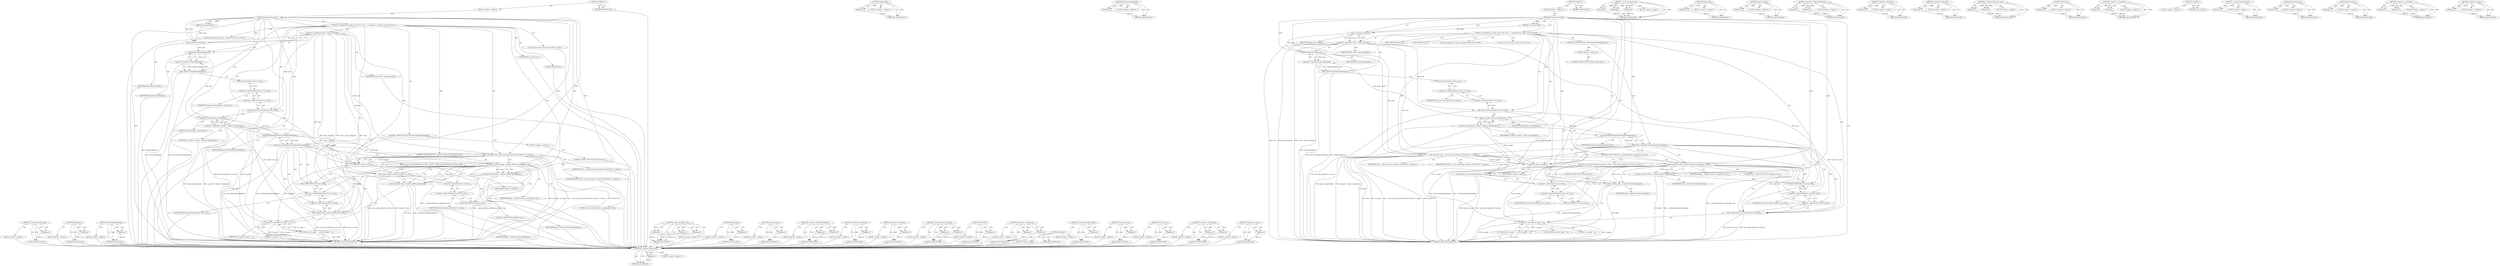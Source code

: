 digraph "&lt;operator&gt;.minus" {
vulnerable_153 [label=<(METHOD,__munlock_isolated_page)>];
vulnerable_154 [label=<(PARAM,p1)>];
vulnerable_155 [label=<(BLOCK,&lt;empty&gt;,&lt;empty&gt;)>];
vulnerable_156 [label=<(METHOD_RETURN,ANY)>];
vulnerable_109 [label=<(METHOD,PageLocked)>];
vulnerable_110 [label=<(PARAM,p1)>];
vulnerable_111 [label=<(BLOCK,&lt;empty&gt;,&lt;empty&gt;)>];
vulnerable_112 [label=<(METHOD_RETURN,ANY)>];
vulnerable_130 [label=<(METHOD,TestClearPageMlocked)>];
vulnerable_131 [label=<(PARAM,p1)>];
vulnerable_132 [label=<(BLOCK,&lt;empty&gt;,&lt;empty&gt;)>];
vulnerable_133 [label=<(METHOD_RETURN,ANY)>];
vulnerable_6 [label=<(METHOD,&lt;global&gt;)<SUB>1</SUB>>];
vulnerable_7 [label=<(BLOCK,&lt;empty&gt;,&lt;empty&gt;)<SUB>1</SUB>>];
vulnerable_8 [label=<(METHOD,munlock_vma_page)<SUB>1</SUB>>];
vulnerable_9 [label=<(PARAM,struct page *page)<SUB>1</SUB>>];
vulnerable_10 [label=<(BLOCK,{
 	unsigned int nr_pages;
 	struct zone *zone ...,{
 	unsigned int nr_pages;
 	struct zone *zone ...)<SUB>2</SUB>>];
vulnerable_11 [label="<(LOCAL,unsigned int nr_pages: unsigned int)<SUB>3</SUB>>"];
vulnerable_12 [label="<(LOCAL,struct zone* zone: zone*)<SUB>4</SUB>>"];
vulnerable_13 [label=<(&lt;operator&gt;.assignment,*zone = page_zone(page))<SUB>4</SUB>>];
vulnerable_14 [label=<(IDENTIFIER,zone,*zone = page_zone(page))<SUB>4</SUB>>];
vulnerable_15 [label=<(page_zone,page_zone(page))<SUB>4</SUB>>];
vulnerable_16 [label=<(IDENTIFIER,page,page_zone(page))<SUB>4</SUB>>];
vulnerable_17 [label=<(BUG_ON,BUG_ON(!PageLocked(page)))<SUB>6</SUB>>];
vulnerable_18 [label=<(&lt;operator&gt;.logicalNot,!PageLocked(page))<SUB>6</SUB>>];
vulnerable_19 [label=<(PageLocked,PageLocked(page))<SUB>6</SUB>>];
vulnerable_20 [label=<(IDENTIFIER,page,PageLocked(page))<SUB>6</SUB>>];
vulnerable_21 [label=<(spin_lock_irq,spin_lock_irq(&amp;zone-&gt;lru_lock))<SUB>13</SUB>>];
vulnerable_22 [label=<(&lt;operator&gt;.addressOf,&amp;zone-&gt;lru_lock)<SUB>13</SUB>>];
vulnerable_23 [label=<(&lt;operator&gt;.indirectFieldAccess,zone-&gt;lru_lock)<SUB>13</SUB>>];
vulnerable_24 [label=<(IDENTIFIER,zone,spin_lock_irq(&amp;zone-&gt;lru_lock))<SUB>13</SUB>>];
vulnerable_25 [label=<(FIELD_IDENTIFIER,lru_lock,lru_lock)<SUB>13</SUB>>];
vulnerable_26 [label=<(&lt;operator&gt;.assignment,nr_pages = hpage_nr_pages(page))<SUB>15</SUB>>];
vulnerable_27 [label=<(IDENTIFIER,nr_pages,nr_pages = hpage_nr_pages(page))<SUB>15</SUB>>];
vulnerable_28 [label=<(hpage_nr_pages,hpage_nr_pages(page))<SUB>15</SUB>>];
vulnerable_29 [label=<(IDENTIFIER,page,hpage_nr_pages(page))<SUB>15</SUB>>];
vulnerable_30 [label=<(CONTROL_STRUCTURE,IF,if (!TestClearPageMlocked(page)))<SUB>16</SUB>>];
vulnerable_31 [label=<(&lt;operator&gt;.logicalNot,!TestClearPageMlocked(page))<SUB>16</SUB>>];
vulnerable_32 [label=<(TestClearPageMlocked,TestClearPageMlocked(page))<SUB>16</SUB>>];
vulnerable_33 [label=<(IDENTIFIER,page,TestClearPageMlocked(page))<SUB>16</SUB>>];
vulnerable_34 [label=<(BLOCK,&lt;empty&gt;,&lt;empty&gt;)<SUB>17</SUB>>];
vulnerable_35 [label=<(CONTROL_STRUCTURE,GOTO,goto unlock_out;)<SUB>17</SUB>>];
vulnerable_36 [label=<(__mod_zone_page_state,__mod_zone_page_state(zone, NR_MLOCK, -nr_pages))<SUB>19</SUB>>];
vulnerable_37 [label=<(IDENTIFIER,zone,__mod_zone_page_state(zone, NR_MLOCK, -nr_pages))<SUB>19</SUB>>];
vulnerable_38 [label=<(IDENTIFIER,NR_MLOCK,__mod_zone_page_state(zone, NR_MLOCK, -nr_pages))<SUB>19</SUB>>];
vulnerable_39 [label=<(&lt;operator&gt;.minus,-nr_pages)<SUB>19</SUB>>];
vulnerable_40 [label=<(IDENTIFIER,nr_pages,-nr_pages)<SUB>19</SUB>>];
vulnerable_41 [label=<(CONTROL_STRUCTURE,IF,if (__munlock_isolate_lru_page(page, true)))<SUB>21</SUB>>];
vulnerable_42 [label=<(__munlock_isolate_lru_page,__munlock_isolate_lru_page(page, true))<SUB>21</SUB>>];
vulnerable_43 [label=<(IDENTIFIER,page,__munlock_isolate_lru_page(page, true))<SUB>21</SUB>>];
vulnerable_44 [label=<(LITERAL,true,__munlock_isolate_lru_page(page, true))<SUB>21</SUB>>];
vulnerable_45 [label=<(BLOCK,{
		spin_unlock_irq(&amp;zone-&gt;lru_lock);
		__munlo...,{
		spin_unlock_irq(&amp;zone-&gt;lru_lock);
		__munlo...)<SUB>21</SUB>>];
vulnerable_46 [label=<(spin_unlock_irq,spin_unlock_irq(&amp;zone-&gt;lru_lock))<SUB>22</SUB>>];
vulnerable_47 [label=<(&lt;operator&gt;.addressOf,&amp;zone-&gt;lru_lock)<SUB>22</SUB>>];
vulnerable_48 [label=<(&lt;operator&gt;.indirectFieldAccess,zone-&gt;lru_lock)<SUB>22</SUB>>];
vulnerable_49 [label=<(IDENTIFIER,zone,spin_unlock_irq(&amp;zone-&gt;lru_lock))<SUB>22</SUB>>];
vulnerable_50 [label=<(FIELD_IDENTIFIER,lru_lock,lru_lock)<SUB>22</SUB>>];
vulnerable_51 [label=<(__munlock_isolated_page,__munlock_isolated_page(page))<SUB>23</SUB>>];
vulnerable_52 [label=<(IDENTIFIER,page,__munlock_isolated_page(page))<SUB>23</SUB>>];
vulnerable_53 [label=<(CONTROL_STRUCTURE,GOTO,goto out;)<SUB>24</SUB>>];
vulnerable_54 [label=<(__munlock_isolation_failed,__munlock_isolation_failed(page))<SUB>26</SUB>>];
vulnerable_55 [label=<(IDENTIFIER,page,__munlock_isolation_failed(page))<SUB>26</SUB>>];
vulnerable_56 [label=<(JUMP_TARGET,unlock_out)<SUB>28</SUB>>];
vulnerable_57 [label=<(spin_unlock_irq,spin_unlock_irq(&amp;zone-&gt;lru_lock))<SUB>29</SUB>>];
vulnerable_58 [label=<(&lt;operator&gt;.addressOf,&amp;zone-&gt;lru_lock)<SUB>29</SUB>>];
vulnerable_59 [label=<(&lt;operator&gt;.indirectFieldAccess,zone-&gt;lru_lock)<SUB>29</SUB>>];
vulnerable_60 [label=<(IDENTIFIER,zone,spin_unlock_irq(&amp;zone-&gt;lru_lock))<SUB>29</SUB>>];
vulnerable_61 [label=<(FIELD_IDENTIFIER,lru_lock,lru_lock)<SUB>29</SUB>>];
vulnerable_62 [label=<(JUMP_TARGET,out)<SUB>31</SUB>>];
vulnerable_63 [label=<(RETURN,return nr_pages - 1;,return nr_pages - 1;)<SUB>32</SUB>>];
vulnerable_64 [label=<(&lt;operator&gt;.subtraction,nr_pages - 1)<SUB>32</SUB>>];
vulnerable_65 [label=<(IDENTIFIER,nr_pages,nr_pages - 1)<SUB>32</SUB>>];
vulnerable_66 [label=<(LITERAL,1,nr_pages - 1)<SUB>32</SUB>>];
vulnerable_67 [label=<(METHOD_RETURN,unsigned int)<SUB>1</SUB>>];
vulnerable_69 [label=<(METHOD_RETURN,ANY)<SUB>1</SUB>>];
vulnerable_134 [label=<(METHOD,__mod_zone_page_state)>];
vulnerable_135 [label=<(PARAM,p1)>];
vulnerable_136 [label=<(PARAM,p2)>];
vulnerable_137 [label=<(PARAM,p3)>];
vulnerable_138 [label=<(BLOCK,&lt;empty&gt;,&lt;empty&gt;)>];
vulnerable_139 [label=<(METHOD_RETURN,ANY)>];
vulnerable_97 [label=<(METHOD,page_zone)>];
vulnerable_98 [label=<(PARAM,p1)>];
vulnerable_99 [label=<(BLOCK,&lt;empty&gt;,&lt;empty&gt;)>];
vulnerable_100 [label=<(METHOD_RETURN,ANY)>];
vulnerable_126 [label=<(METHOD,hpage_nr_pages)>];
vulnerable_127 [label=<(PARAM,p1)>];
vulnerable_128 [label=<(BLOCK,&lt;empty&gt;,&lt;empty&gt;)>];
vulnerable_129 [label=<(METHOD_RETURN,ANY)>];
vulnerable_121 [label=<(METHOD,&lt;operator&gt;.indirectFieldAccess)>];
vulnerable_122 [label=<(PARAM,p1)>];
vulnerable_123 [label=<(PARAM,p2)>];
vulnerable_124 [label=<(BLOCK,&lt;empty&gt;,&lt;empty&gt;)>];
vulnerable_125 [label=<(METHOD_RETURN,ANY)>];
vulnerable_117 [label=<(METHOD,&lt;operator&gt;.addressOf)>];
vulnerable_118 [label=<(PARAM,p1)>];
vulnerable_119 [label=<(BLOCK,&lt;empty&gt;,&lt;empty&gt;)>];
vulnerable_120 [label=<(METHOD_RETURN,ANY)>];
vulnerable_105 [label=<(METHOD,&lt;operator&gt;.logicalNot)>];
vulnerable_106 [label=<(PARAM,p1)>];
vulnerable_107 [label=<(BLOCK,&lt;empty&gt;,&lt;empty&gt;)>];
vulnerable_108 [label=<(METHOD_RETURN,ANY)>];
vulnerable_144 [label=<(METHOD,__munlock_isolate_lru_page)>];
vulnerable_145 [label=<(PARAM,p1)>];
vulnerable_146 [label=<(PARAM,p2)>];
vulnerable_147 [label=<(BLOCK,&lt;empty&gt;,&lt;empty&gt;)>];
vulnerable_148 [label=<(METHOD_RETURN,ANY)>];
vulnerable_101 [label=<(METHOD,BUG_ON)>];
vulnerable_102 [label=<(PARAM,p1)>];
vulnerable_103 [label=<(BLOCK,&lt;empty&gt;,&lt;empty&gt;)>];
vulnerable_104 [label=<(METHOD_RETURN,ANY)>];
vulnerable_92 [label=<(METHOD,&lt;operator&gt;.assignment)>];
vulnerable_93 [label=<(PARAM,p1)>];
vulnerable_94 [label=<(PARAM,p2)>];
vulnerable_95 [label=<(BLOCK,&lt;empty&gt;,&lt;empty&gt;)>];
vulnerable_96 [label=<(METHOD_RETURN,ANY)>];
vulnerable_86 [label=<(METHOD,&lt;global&gt;)<SUB>1</SUB>>];
vulnerable_87 [label=<(BLOCK,&lt;empty&gt;,&lt;empty&gt;)>];
vulnerable_88 [label=<(METHOD_RETURN,ANY)>];
vulnerable_157 [label=<(METHOD,__munlock_isolation_failed)>];
vulnerable_158 [label=<(PARAM,p1)>];
vulnerable_159 [label=<(BLOCK,&lt;empty&gt;,&lt;empty&gt;)>];
vulnerable_160 [label=<(METHOD_RETURN,ANY)>];
vulnerable_149 [label=<(METHOD,spin_unlock_irq)>];
vulnerable_150 [label=<(PARAM,p1)>];
vulnerable_151 [label=<(BLOCK,&lt;empty&gt;,&lt;empty&gt;)>];
vulnerable_152 [label=<(METHOD_RETURN,ANY)>];
vulnerable_113 [label=<(METHOD,spin_lock_irq)>];
vulnerable_114 [label=<(PARAM,p1)>];
vulnerable_115 [label=<(BLOCK,&lt;empty&gt;,&lt;empty&gt;)>];
vulnerable_116 [label=<(METHOD_RETURN,ANY)>];
vulnerable_161 [label=<(METHOD,&lt;operator&gt;.subtraction)>];
vulnerable_162 [label=<(PARAM,p1)>];
vulnerable_163 [label=<(PARAM,p2)>];
vulnerable_164 [label=<(BLOCK,&lt;empty&gt;,&lt;empty&gt;)>];
vulnerable_165 [label=<(METHOD_RETURN,ANY)>];
vulnerable_140 [label=<(METHOD,&lt;operator&gt;.minus)>];
vulnerable_141 [label=<(PARAM,p1)>];
vulnerable_142 [label=<(BLOCK,&lt;empty&gt;,&lt;empty&gt;)>];
vulnerable_143 [label=<(METHOD_RETURN,ANY)>];
fixed_153 [label=<(METHOD,__munlock_isolated_page)>];
fixed_154 [label=<(PARAM,p1)>];
fixed_155 [label=<(BLOCK,&lt;empty&gt;,&lt;empty&gt;)>];
fixed_156 [label=<(METHOD_RETURN,ANY)>];
fixed_109 [label=<(METHOD,PageLocked)>];
fixed_110 [label=<(PARAM,p1)>];
fixed_111 [label=<(BLOCK,&lt;empty&gt;,&lt;empty&gt;)>];
fixed_112 [label=<(METHOD_RETURN,ANY)>];
fixed_130 [label=<(METHOD,TestClearPageMlocked)>];
fixed_131 [label=<(PARAM,p1)>];
fixed_132 [label=<(BLOCK,&lt;empty&gt;,&lt;empty&gt;)>];
fixed_133 [label=<(METHOD_RETURN,ANY)>];
fixed_6 [label=<(METHOD,&lt;global&gt;)<SUB>1</SUB>>];
fixed_7 [label=<(BLOCK,&lt;empty&gt;,&lt;empty&gt;)<SUB>1</SUB>>];
fixed_8 [label=<(METHOD,munlock_vma_page)<SUB>1</SUB>>];
fixed_9 [label=<(PARAM,struct page *page)<SUB>1</SUB>>];
fixed_10 [label=<(BLOCK,{
 	unsigned int nr_pages;
 	struct zone *zone ...,{
 	unsigned int nr_pages;
 	struct zone *zone ...)<SUB>2</SUB>>];
fixed_11 [label="<(LOCAL,unsigned int nr_pages: unsigned int)<SUB>3</SUB>>"];
fixed_12 [label="<(LOCAL,struct zone* zone: zone*)<SUB>4</SUB>>"];
fixed_13 [label=<(&lt;operator&gt;.assignment,*zone = page_zone(page))<SUB>4</SUB>>];
fixed_14 [label=<(IDENTIFIER,zone,*zone = page_zone(page))<SUB>4</SUB>>];
fixed_15 [label=<(page_zone,page_zone(page))<SUB>4</SUB>>];
fixed_16 [label=<(IDENTIFIER,page,page_zone(page))<SUB>4</SUB>>];
fixed_17 [label=<(BUG_ON,BUG_ON(!PageLocked(page)))<SUB>7</SUB>>];
fixed_18 [label=<(&lt;operator&gt;.logicalNot,!PageLocked(page))<SUB>7</SUB>>];
fixed_19 [label=<(PageLocked,PageLocked(page))<SUB>7</SUB>>];
fixed_20 [label=<(IDENTIFIER,page,PageLocked(page))<SUB>7</SUB>>];
fixed_21 [label=<(spin_lock_irq,spin_lock_irq(&amp;zone-&gt;lru_lock))<SUB>14</SUB>>];
fixed_22 [label=<(&lt;operator&gt;.addressOf,&amp;zone-&gt;lru_lock)<SUB>14</SUB>>];
fixed_23 [label=<(&lt;operator&gt;.indirectFieldAccess,zone-&gt;lru_lock)<SUB>14</SUB>>];
fixed_24 [label=<(IDENTIFIER,zone,spin_lock_irq(&amp;zone-&gt;lru_lock))<SUB>14</SUB>>];
fixed_25 [label=<(FIELD_IDENTIFIER,lru_lock,lru_lock)<SUB>14</SUB>>];
fixed_26 [label=<(&lt;operator&gt;.assignment,nr_pages = hpage_nr_pages(page))<SUB>16</SUB>>];
fixed_27 [label=<(IDENTIFIER,nr_pages,nr_pages = hpage_nr_pages(page))<SUB>16</SUB>>];
fixed_28 [label=<(hpage_nr_pages,hpage_nr_pages(page))<SUB>16</SUB>>];
fixed_29 [label=<(IDENTIFIER,page,hpage_nr_pages(page))<SUB>16</SUB>>];
fixed_30 [label=<(CONTROL_STRUCTURE,IF,if (!TestClearPageMlocked(page)))<SUB>17</SUB>>];
fixed_31 [label=<(&lt;operator&gt;.logicalNot,!TestClearPageMlocked(page))<SUB>17</SUB>>];
fixed_32 [label=<(TestClearPageMlocked,TestClearPageMlocked(page))<SUB>17</SUB>>];
fixed_33 [label=<(IDENTIFIER,page,TestClearPageMlocked(page))<SUB>17</SUB>>];
fixed_34 [label=<(BLOCK,&lt;empty&gt;,&lt;empty&gt;)<SUB>18</SUB>>];
fixed_35 [label=<(CONTROL_STRUCTURE,GOTO,goto unlock_out;)<SUB>18</SUB>>];
fixed_36 [label=<(__mod_zone_page_state,__mod_zone_page_state(zone, NR_MLOCK, -nr_pages))<SUB>20</SUB>>];
fixed_37 [label=<(IDENTIFIER,zone,__mod_zone_page_state(zone, NR_MLOCK, -nr_pages))<SUB>20</SUB>>];
fixed_38 [label=<(IDENTIFIER,NR_MLOCK,__mod_zone_page_state(zone, NR_MLOCK, -nr_pages))<SUB>20</SUB>>];
fixed_39 [label=<(&lt;operator&gt;.minus,-nr_pages)<SUB>20</SUB>>];
fixed_40 [label=<(IDENTIFIER,nr_pages,-nr_pages)<SUB>20</SUB>>];
fixed_41 [label=<(CONTROL_STRUCTURE,IF,if (__munlock_isolate_lru_page(page, true)))<SUB>22</SUB>>];
fixed_42 [label=<(__munlock_isolate_lru_page,__munlock_isolate_lru_page(page, true))<SUB>22</SUB>>];
fixed_43 [label=<(IDENTIFIER,page,__munlock_isolate_lru_page(page, true))<SUB>22</SUB>>];
fixed_44 [label=<(LITERAL,true,__munlock_isolate_lru_page(page, true))<SUB>22</SUB>>];
fixed_45 [label=<(BLOCK,{
		spin_unlock_irq(&amp;zone-&gt;lru_lock);
		__munlo...,{
		spin_unlock_irq(&amp;zone-&gt;lru_lock);
		__munlo...)<SUB>22</SUB>>];
fixed_46 [label=<(spin_unlock_irq,spin_unlock_irq(&amp;zone-&gt;lru_lock))<SUB>23</SUB>>];
fixed_47 [label=<(&lt;operator&gt;.addressOf,&amp;zone-&gt;lru_lock)<SUB>23</SUB>>];
fixed_48 [label=<(&lt;operator&gt;.indirectFieldAccess,zone-&gt;lru_lock)<SUB>23</SUB>>];
fixed_49 [label=<(IDENTIFIER,zone,spin_unlock_irq(&amp;zone-&gt;lru_lock))<SUB>23</SUB>>];
fixed_50 [label=<(FIELD_IDENTIFIER,lru_lock,lru_lock)<SUB>23</SUB>>];
fixed_51 [label=<(__munlock_isolated_page,__munlock_isolated_page(page))<SUB>24</SUB>>];
fixed_52 [label=<(IDENTIFIER,page,__munlock_isolated_page(page))<SUB>24</SUB>>];
fixed_53 [label=<(CONTROL_STRUCTURE,GOTO,goto out;)<SUB>25</SUB>>];
fixed_54 [label=<(__munlock_isolation_failed,__munlock_isolation_failed(page))<SUB>27</SUB>>];
fixed_55 [label=<(IDENTIFIER,page,__munlock_isolation_failed(page))<SUB>27</SUB>>];
fixed_56 [label=<(JUMP_TARGET,unlock_out)<SUB>29</SUB>>];
fixed_57 [label=<(spin_unlock_irq,spin_unlock_irq(&amp;zone-&gt;lru_lock))<SUB>30</SUB>>];
fixed_58 [label=<(&lt;operator&gt;.addressOf,&amp;zone-&gt;lru_lock)<SUB>30</SUB>>];
fixed_59 [label=<(&lt;operator&gt;.indirectFieldAccess,zone-&gt;lru_lock)<SUB>30</SUB>>];
fixed_60 [label=<(IDENTIFIER,zone,spin_unlock_irq(&amp;zone-&gt;lru_lock))<SUB>30</SUB>>];
fixed_61 [label=<(FIELD_IDENTIFIER,lru_lock,lru_lock)<SUB>30</SUB>>];
fixed_62 [label=<(JUMP_TARGET,out)<SUB>32</SUB>>];
fixed_63 [label=<(RETURN,return nr_pages - 1;,return nr_pages - 1;)<SUB>33</SUB>>];
fixed_64 [label=<(&lt;operator&gt;.subtraction,nr_pages - 1)<SUB>33</SUB>>];
fixed_65 [label=<(IDENTIFIER,nr_pages,nr_pages - 1)<SUB>33</SUB>>];
fixed_66 [label=<(LITERAL,1,nr_pages - 1)<SUB>33</SUB>>];
fixed_67 [label=<(METHOD_RETURN,unsigned int)<SUB>1</SUB>>];
fixed_69 [label=<(METHOD_RETURN,ANY)<SUB>1</SUB>>];
fixed_134 [label=<(METHOD,__mod_zone_page_state)>];
fixed_135 [label=<(PARAM,p1)>];
fixed_136 [label=<(PARAM,p2)>];
fixed_137 [label=<(PARAM,p3)>];
fixed_138 [label=<(BLOCK,&lt;empty&gt;,&lt;empty&gt;)>];
fixed_139 [label=<(METHOD_RETURN,ANY)>];
fixed_97 [label=<(METHOD,page_zone)>];
fixed_98 [label=<(PARAM,p1)>];
fixed_99 [label=<(BLOCK,&lt;empty&gt;,&lt;empty&gt;)>];
fixed_100 [label=<(METHOD_RETURN,ANY)>];
fixed_126 [label=<(METHOD,hpage_nr_pages)>];
fixed_127 [label=<(PARAM,p1)>];
fixed_128 [label=<(BLOCK,&lt;empty&gt;,&lt;empty&gt;)>];
fixed_129 [label=<(METHOD_RETURN,ANY)>];
fixed_121 [label=<(METHOD,&lt;operator&gt;.indirectFieldAccess)>];
fixed_122 [label=<(PARAM,p1)>];
fixed_123 [label=<(PARAM,p2)>];
fixed_124 [label=<(BLOCK,&lt;empty&gt;,&lt;empty&gt;)>];
fixed_125 [label=<(METHOD_RETURN,ANY)>];
fixed_117 [label=<(METHOD,&lt;operator&gt;.addressOf)>];
fixed_118 [label=<(PARAM,p1)>];
fixed_119 [label=<(BLOCK,&lt;empty&gt;,&lt;empty&gt;)>];
fixed_120 [label=<(METHOD_RETURN,ANY)>];
fixed_105 [label=<(METHOD,&lt;operator&gt;.logicalNot)>];
fixed_106 [label=<(PARAM,p1)>];
fixed_107 [label=<(BLOCK,&lt;empty&gt;,&lt;empty&gt;)>];
fixed_108 [label=<(METHOD_RETURN,ANY)>];
fixed_144 [label=<(METHOD,__munlock_isolate_lru_page)>];
fixed_145 [label=<(PARAM,p1)>];
fixed_146 [label=<(PARAM,p2)>];
fixed_147 [label=<(BLOCK,&lt;empty&gt;,&lt;empty&gt;)>];
fixed_148 [label=<(METHOD_RETURN,ANY)>];
fixed_101 [label=<(METHOD,BUG_ON)>];
fixed_102 [label=<(PARAM,p1)>];
fixed_103 [label=<(BLOCK,&lt;empty&gt;,&lt;empty&gt;)>];
fixed_104 [label=<(METHOD_RETURN,ANY)>];
fixed_92 [label=<(METHOD,&lt;operator&gt;.assignment)>];
fixed_93 [label=<(PARAM,p1)>];
fixed_94 [label=<(PARAM,p2)>];
fixed_95 [label=<(BLOCK,&lt;empty&gt;,&lt;empty&gt;)>];
fixed_96 [label=<(METHOD_RETURN,ANY)>];
fixed_86 [label=<(METHOD,&lt;global&gt;)<SUB>1</SUB>>];
fixed_87 [label=<(BLOCK,&lt;empty&gt;,&lt;empty&gt;)>];
fixed_88 [label=<(METHOD_RETURN,ANY)>];
fixed_157 [label=<(METHOD,__munlock_isolation_failed)>];
fixed_158 [label=<(PARAM,p1)>];
fixed_159 [label=<(BLOCK,&lt;empty&gt;,&lt;empty&gt;)>];
fixed_160 [label=<(METHOD_RETURN,ANY)>];
fixed_149 [label=<(METHOD,spin_unlock_irq)>];
fixed_150 [label=<(PARAM,p1)>];
fixed_151 [label=<(BLOCK,&lt;empty&gt;,&lt;empty&gt;)>];
fixed_152 [label=<(METHOD_RETURN,ANY)>];
fixed_113 [label=<(METHOD,spin_lock_irq)>];
fixed_114 [label=<(PARAM,p1)>];
fixed_115 [label=<(BLOCK,&lt;empty&gt;,&lt;empty&gt;)>];
fixed_116 [label=<(METHOD_RETURN,ANY)>];
fixed_161 [label=<(METHOD,&lt;operator&gt;.subtraction)>];
fixed_162 [label=<(PARAM,p1)>];
fixed_163 [label=<(PARAM,p2)>];
fixed_164 [label=<(BLOCK,&lt;empty&gt;,&lt;empty&gt;)>];
fixed_165 [label=<(METHOD_RETURN,ANY)>];
fixed_140 [label=<(METHOD,&lt;operator&gt;.minus)>];
fixed_141 [label=<(PARAM,p1)>];
fixed_142 [label=<(BLOCK,&lt;empty&gt;,&lt;empty&gt;)>];
fixed_143 [label=<(METHOD_RETURN,ANY)>];
vulnerable_153 -> vulnerable_154  [key=0, label="AST: "];
vulnerable_153 -> vulnerable_154  [key=1, label="DDG: "];
vulnerable_153 -> vulnerable_155  [key=0, label="AST: "];
vulnerable_153 -> vulnerable_156  [key=0, label="AST: "];
vulnerable_153 -> vulnerable_156  [key=1, label="CFG: "];
vulnerable_154 -> vulnerable_156  [key=0, label="DDG: p1"];
vulnerable_155 -> fixed_153  [key=0];
vulnerable_156 -> fixed_153  [key=0];
vulnerable_109 -> vulnerable_110  [key=0, label="AST: "];
vulnerable_109 -> vulnerable_110  [key=1, label="DDG: "];
vulnerable_109 -> vulnerable_111  [key=0, label="AST: "];
vulnerable_109 -> vulnerable_112  [key=0, label="AST: "];
vulnerable_109 -> vulnerable_112  [key=1, label="CFG: "];
vulnerable_110 -> vulnerable_112  [key=0, label="DDG: p1"];
vulnerable_111 -> fixed_153  [key=0];
vulnerable_112 -> fixed_153  [key=0];
vulnerable_130 -> vulnerable_131  [key=0, label="AST: "];
vulnerable_130 -> vulnerable_131  [key=1, label="DDG: "];
vulnerable_130 -> vulnerable_132  [key=0, label="AST: "];
vulnerable_130 -> vulnerable_133  [key=0, label="AST: "];
vulnerable_130 -> vulnerable_133  [key=1, label="CFG: "];
vulnerable_131 -> vulnerable_133  [key=0, label="DDG: p1"];
vulnerable_132 -> fixed_153  [key=0];
vulnerable_133 -> fixed_153  [key=0];
vulnerable_6 -> vulnerable_7  [key=0, label="AST: "];
vulnerable_6 -> vulnerable_69  [key=0, label="AST: "];
vulnerable_6 -> vulnerable_69  [key=1, label="CFG: "];
vulnerable_7 -> vulnerable_8  [key=0, label="AST: "];
vulnerable_8 -> vulnerable_9  [key=0, label="AST: "];
vulnerable_8 -> vulnerable_9  [key=1, label="DDG: "];
vulnerable_8 -> vulnerable_10  [key=0, label="AST: "];
vulnerable_8 -> vulnerable_67  [key=0, label="AST: "];
vulnerable_8 -> vulnerable_15  [key=0, label="CFG: "];
vulnerable_8 -> vulnerable_15  [key=1, label="DDG: "];
vulnerable_8 -> vulnerable_36  [key=0, label="DDG: "];
vulnerable_8 -> vulnerable_54  [key=0, label="DDG: "];
vulnerable_8 -> vulnerable_28  [key=0, label="DDG: "];
vulnerable_8 -> vulnerable_39  [key=0, label="DDG: "];
vulnerable_8 -> vulnerable_42  [key=0, label="DDG: "];
vulnerable_8 -> vulnerable_64  [key=0, label="DDG: "];
vulnerable_8 -> vulnerable_19  [key=0, label="DDG: "];
vulnerable_8 -> vulnerable_32  [key=0, label="DDG: "];
vulnerable_8 -> vulnerable_51  [key=0, label="DDG: "];
vulnerable_9 -> vulnerable_15  [key=0, label="DDG: page"];
vulnerable_10 -> vulnerable_11  [key=0, label="AST: "];
vulnerable_10 -> vulnerable_12  [key=0, label="AST: "];
vulnerable_10 -> vulnerable_13  [key=0, label="AST: "];
vulnerable_10 -> vulnerable_17  [key=0, label="AST: "];
vulnerable_10 -> vulnerable_21  [key=0, label="AST: "];
vulnerable_10 -> vulnerable_26  [key=0, label="AST: "];
vulnerable_10 -> vulnerable_30  [key=0, label="AST: "];
vulnerable_10 -> vulnerable_36  [key=0, label="AST: "];
vulnerable_10 -> vulnerable_41  [key=0, label="AST: "];
vulnerable_10 -> vulnerable_54  [key=0, label="AST: "];
vulnerable_10 -> vulnerable_56  [key=0, label="AST: "];
vulnerable_10 -> vulnerable_57  [key=0, label="AST: "];
vulnerable_10 -> vulnerable_62  [key=0, label="AST: "];
vulnerable_10 -> vulnerable_63  [key=0, label="AST: "];
vulnerable_11 -> fixed_153  [key=0];
vulnerable_12 -> fixed_153  [key=0];
vulnerable_13 -> vulnerable_14  [key=0, label="AST: "];
vulnerable_13 -> vulnerable_15  [key=0, label="AST: "];
vulnerable_13 -> vulnerable_19  [key=0, label="CFG: "];
vulnerable_13 -> vulnerable_67  [key=0, label="DDG: zone"];
vulnerable_13 -> vulnerable_67  [key=1, label="DDG: page_zone(page)"];
vulnerable_13 -> vulnerable_67  [key=2, label="DDG: *zone = page_zone(page)"];
vulnerable_13 -> vulnerable_21  [key=0, label="DDG: zone"];
vulnerable_13 -> vulnerable_36  [key=0, label="DDG: zone"];
vulnerable_13 -> vulnerable_57  [key=0, label="DDG: zone"];
vulnerable_13 -> vulnerable_46  [key=0, label="DDG: zone"];
vulnerable_14 -> fixed_153  [key=0];
vulnerable_15 -> vulnerable_16  [key=0, label="AST: "];
vulnerable_15 -> vulnerable_13  [key=0, label="CFG: "];
vulnerable_15 -> vulnerable_13  [key=1, label="DDG: page"];
vulnerable_15 -> vulnerable_19  [key=0, label="DDG: page"];
vulnerable_16 -> fixed_153  [key=0];
vulnerable_17 -> vulnerable_18  [key=0, label="AST: "];
vulnerable_17 -> vulnerable_25  [key=0, label="CFG: "];
vulnerable_17 -> vulnerable_67  [key=0, label="DDG: !PageLocked(page)"];
vulnerable_17 -> vulnerable_67  [key=1, label="DDG: BUG_ON(!PageLocked(page))"];
vulnerable_18 -> vulnerable_19  [key=0, label="AST: "];
vulnerable_18 -> vulnerable_17  [key=0, label="CFG: "];
vulnerable_18 -> vulnerable_17  [key=1, label="DDG: PageLocked(page)"];
vulnerable_18 -> vulnerable_67  [key=0, label="DDG: PageLocked(page)"];
vulnerable_19 -> vulnerable_20  [key=0, label="AST: "];
vulnerable_19 -> vulnerable_18  [key=0, label="CFG: "];
vulnerable_19 -> vulnerable_18  [key=1, label="DDG: page"];
vulnerable_19 -> vulnerable_28  [key=0, label="DDG: page"];
vulnerable_20 -> fixed_153  [key=0];
vulnerable_21 -> vulnerable_22  [key=0, label="AST: "];
vulnerable_21 -> vulnerable_28  [key=0, label="CFG: "];
vulnerable_21 -> vulnerable_67  [key=0, label="DDG: spin_lock_irq(&amp;zone-&gt;lru_lock)"];
vulnerable_21 -> vulnerable_57  [key=0, label="DDG: &amp;zone-&gt;lru_lock"];
vulnerable_21 -> vulnerable_46  [key=0, label="DDG: &amp;zone-&gt;lru_lock"];
vulnerable_22 -> vulnerable_23  [key=0, label="AST: "];
vulnerable_22 -> vulnerable_21  [key=0, label="CFG: "];
vulnerable_23 -> vulnerable_24  [key=0, label="AST: "];
vulnerable_23 -> vulnerable_25  [key=0, label="AST: "];
vulnerable_23 -> vulnerable_22  [key=0, label="CFG: "];
vulnerable_24 -> fixed_153  [key=0];
vulnerable_25 -> vulnerable_23  [key=0, label="CFG: "];
vulnerable_26 -> vulnerable_27  [key=0, label="AST: "];
vulnerable_26 -> vulnerable_28  [key=0, label="AST: "];
vulnerable_26 -> vulnerable_32  [key=0, label="CFG: "];
vulnerable_26 -> vulnerable_67  [key=0, label="DDG: hpage_nr_pages(page)"];
vulnerable_26 -> vulnerable_67  [key=1, label="DDG: nr_pages = hpage_nr_pages(page)"];
vulnerable_26 -> vulnerable_39  [key=0, label="DDG: nr_pages"];
vulnerable_26 -> vulnerable_64  [key=0, label="DDG: nr_pages"];
vulnerable_27 -> fixed_153  [key=0];
vulnerable_28 -> vulnerable_29  [key=0, label="AST: "];
vulnerable_28 -> vulnerable_26  [key=0, label="CFG: "];
vulnerable_28 -> vulnerable_26  [key=1, label="DDG: page"];
vulnerable_28 -> vulnerable_32  [key=0, label="DDG: page"];
vulnerable_29 -> fixed_153  [key=0];
vulnerable_30 -> vulnerable_31  [key=0, label="AST: "];
vulnerable_30 -> vulnerable_34  [key=0, label="AST: "];
vulnerable_31 -> vulnerable_32  [key=0, label="AST: "];
vulnerable_31 -> vulnerable_61  [key=0, label="CFG: "];
vulnerable_31 -> vulnerable_61  [key=1, label="CDG: "];
vulnerable_31 -> vulnerable_39  [key=0, label="CFG: "];
vulnerable_31 -> vulnerable_39  [key=1, label="CDG: "];
vulnerable_31 -> vulnerable_67  [key=0, label="DDG: TestClearPageMlocked(page)"];
vulnerable_31 -> vulnerable_67  [key=1, label="DDG: !TestClearPageMlocked(page)"];
vulnerable_31 -> vulnerable_58  [key=0, label="CDG: "];
vulnerable_31 -> vulnerable_42  [key=0, label="CDG: "];
vulnerable_31 -> vulnerable_57  [key=0, label="CDG: "];
vulnerable_31 -> vulnerable_36  [key=0, label="CDG: "];
vulnerable_31 -> vulnerable_59  [key=0, label="CDG: "];
vulnerable_32 -> vulnerable_33  [key=0, label="AST: "];
vulnerable_32 -> vulnerable_31  [key=0, label="CFG: "];
vulnerable_32 -> vulnerable_31  [key=1, label="DDG: page"];
vulnerable_32 -> vulnerable_67  [key=0, label="DDG: page"];
vulnerable_32 -> vulnerable_42  [key=0, label="DDG: page"];
vulnerable_33 -> fixed_153  [key=0];
vulnerable_34 -> vulnerable_35  [key=0, label="AST: "];
vulnerable_35 -> fixed_153  [key=0];
vulnerable_36 -> vulnerable_37  [key=0, label="AST: "];
vulnerable_36 -> vulnerable_38  [key=0, label="AST: "];
vulnerable_36 -> vulnerable_39  [key=0, label="AST: "];
vulnerable_36 -> vulnerable_42  [key=0, label="CFG: "];
vulnerable_36 -> vulnerable_67  [key=0, label="DDG: zone"];
vulnerable_36 -> vulnerable_67  [key=1, label="DDG: -nr_pages"];
vulnerable_36 -> vulnerable_67  [key=2, label="DDG: __mod_zone_page_state(zone, NR_MLOCK, -nr_pages)"];
vulnerable_36 -> vulnerable_67  [key=3, label="DDG: NR_MLOCK"];
vulnerable_36 -> vulnerable_57  [key=0, label="DDG: zone"];
vulnerable_36 -> vulnerable_46  [key=0, label="DDG: zone"];
vulnerable_37 -> fixed_153  [key=0];
vulnerable_38 -> fixed_153  [key=0];
vulnerable_39 -> vulnerable_40  [key=0, label="AST: "];
vulnerable_39 -> vulnerable_36  [key=0, label="CFG: "];
vulnerable_39 -> vulnerable_36  [key=1, label="DDG: nr_pages"];
vulnerable_39 -> vulnerable_64  [key=0, label="DDG: nr_pages"];
vulnerable_40 -> fixed_153  [key=0];
vulnerable_41 -> vulnerable_42  [key=0, label="AST: "];
vulnerable_41 -> vulnerable_45  [key=0, label="AST: "];
vulnerable_42 -> vulnerable_43  [key=0, label="AST: "];
vulnerable_42 -> vulnerable_44  [key=0, label="AST: "];
vulnerable_42 -> vulnerable_50  [key=0, label="CFG: "];
vulnerable_42 -> vulnerable_50  [key=1, label="CDG: "];
vulnerable_42 -> vulnerable_54  [key=0, label="CFG: "];
vulnerable_42 -> vulnerable_54  [key=1, label="DDG: page"];
vulnerable_42 -> vulnerable_54  [key=2, label="CDG: "];
vulnerable_42 -> vulnerable_67  [key=0, label="DDG: __munlock_isolate_lru_page(page, true)"];
vulnerable_42 -> vulnerable_51  [key=0, label="DDG: page"];
vulnerable_42 -> vulnerable_51  [key=1, label="CDG: "];
vulnerable_42 -> vulnerable_47  [key=0, label="CDG: "];
vulnerable_42 -> vulnerable_48  [key=0, label="CDG: "];
vulnerable_42 -> vulnerable_58  [key=0, label="CDG: "];
vulnerable_42 -> vulnerable_61  [key=0, label="CDG: "];
vulnerable_42 -> vulnerable_57  [key=0, label="CDG: "];
vulnerable_42 -> vulnerable_46  [key=0, label="CDG: "];
vulnerable_42 -> vulnerable_59  [key=0, label="CDG: "];
vulnerable_43 -> fixed_153  [key=0];
vulnerable_44 -> fixed_153  [key=0];
vulnerable_45 -> vulnerable_46  [key=0, label="AST: "];
vulnerable_45 -> vulnerable_51  [key=0, label="AST: "];
vulnerable_45 -> vulnerable_53  [key=0, label="AST: "];
vulnerable_46 -> vulnerable_47  [key=0, label="AST: "];
vulnerable_46 -> vulnerable_51  [key=0, label="CFG: "];
vulnerable_46 -> vulnerable_67  [key=0, label="DDG: &amp;zone-&gt;lru_lock"];
vulnerable_46 -> vulnerable_67  [key=1, label="DDG: spin_unlock_irq(&amp;zone-&gt;lru_lock)"];
vulnerable_47 -> vulnerable_48  [key=0, label="AST: "];
vulnerable_47 -> vulnerable_46  [key=0, label="CFG: "];
vulnerable_48 -> vulnerable_49  [key=0, label="AST: "];
vulnerable_48 -> vulnerable_50  [key=0, label="AST: "];
vulnerable_48 -> vulnerable_47  [key=0, label="CFG: "];
vulnerable_49 -> fixed_153  [key=0];
vulnerable_50 -> vulnerable_48  [key=0, label="CFG: "];
vulnerable_51 -> vulnerable_52  [key=0, label="AST: "];
vulnerable_51 -> vulnerable_64  [key=0, label="CFG: "];
vulnerable_51 -> vulnerable_67  [key=0, label="DDG: page"];
vulnerable_51 -> vulnerable_67  [key=1, label="DDG: __munlock_isolated_page(page)"];
vulnerable_52 -> fixed_153  [key=0];
vulnerable_53 -> fixed_153  [key=0];
vulnerable_54 -> vulnerable_55  [key=0, label="AST: "];
vulnerable_54 -> vulnerable_61  [key=0, label="CFG: "];
vulnerable_54 -> vulnerable_67  [key=0, label="DDG: page"];
vulnerable_54 -> vulnerable_67  [key=1, label="DDG: __munlock_isolation_failed(page)"];
vulnerable_55 -> fixed_153  [key=0];
vulnerable_56 -> fixed_153  [key=0];
vulnerable_57 -> vulnerable_58  [key=0, label="AST: "];
vulnerable_57 -> vulnerable_64  [key=0, label="CFG: "];
vulnerable_57 -> vulnerable_67  [key=0, label="DDG: &amp;zone-&gt;lru_lock"];
vulnerable_57 -> vulnerable_67  [key=1, label="DDG: spin_unlock_irq(&amp;zone-&gt;lru_lock)"];
vulnerable_58 -> vulnerable_59  [key=0, label="AST: "];
vulnerable_58 -> vulnerable_57  [key=0, label="CFG: "];
vulnerable_59 -> vulnerable_60  [key=0, label="AST: "];
vulnerable_59 -> vulnerable_61  [key=0, label="AST: "];
vulnerable_59 -> vulnerable_58  [key=0, label="CFG: "];
vulnerable_60 -> fixed_153  [key=0];
vulnerable_61 -> vulnerable_59  [key=0, label="CFG: "];
vulnerable_62 -> fixed_153  [key=0];
vulnerable_63 -> vulnerable_64  [key=0, label="AST: "];
vulnerable_63 -> vulnerable_67  [key=0, label="CFG: "];
vulnerable_63 -> vulnerable_67  [key=1, label="DDG: &lt;RET&gt;"];
vulnerable_64 -> vulnerable_65  [key=0, label="AST: "];
vulnerable_64 -> vulnerable_66  [key=0, label="AST: "];
vulnerable_64 -> vulnerable_63  [key=0, label="CFG: "];
vulnerable_64 -> vulnerable_63  [key=1, label="DDG: nr_pages - 1"];
vulnerable_64 -> vulnerable_67  [key=0, label="DDG: nr_pages"];
vulnerable_64 -> vulnerable_67  [key=1, label="DDG: nr_pages - 1"];
vulnerable_65 -> fixed_153  [key=0];
vulnerable_66 -> fixed_153  [key=0];
vulnerable_67 -> fixed_153  [key=0];
vulnerable_69 -> fixed_153  [key=0];
vulnerable_134 -> vulnerable_135  [key=0, label="AST: "];
vulnerable_134 -> vulnerable_135  [key=1, label="DDG: "];
vulnerable_134 -> vulnerable_138  [key=0, label="AST: "];
vulnerable_134 -> vulnerable_136  [key=0, label="AST: "];
vulnerable_134 -> vulnerable_136  [key=1, label="DDG: "];
vulnerable_134 -> vulnerable_139  [key=0, label="AST: "];
vulnerable_134 -> vulnerable_139  [key=1, label="CFG: "];
vulnerable_134 -> vulnerable_137  [key=0, label="AST: "];
vulnerable_134 -> vulnerable_137  [key=1, label="DDG: "];
vulnerable_135 -> vulnerable_139  [key=0, label="DDG: p1"];
vulnerable_136 -> vulnerable_139  [key=0, label="DDG: p2"];
vulnerable_137 -> vulnerable_139  [key=0, label="DDG: p3"];
vulnerable_138 -> fixed_153  [key=0];
vulnerable_139 -> fixed_153  [key=0];
vulnerable_97 -> vulnerable_98  [key=0, label="AST: "];
vulnerable_97 -> vulnerable_98  [key=1, label="DDG: "];
vulnerable_97 -> vulnerable_99  [key=0, label="AST: "];
vulnerable_97 -> vulnerable_100  [key=0, label="AST: "];
vulnerable_97 -> vulnerable_100  [key=1, label="CFG: "];
vulnerable_98 -> vulnerable_100  [key=0, label="DDG: p1"];
vulnerable_99 -> fixed_153  [key=0];
vulnerable_100 -> fixed_153  [key=0];
vulnerable_126 -> vulnerable_127  [key=0, label="AST: "];
vulnerable_126 -> vulnerable_127  [key=1, label="DDG: "];
vulnerable_126 -> vulnerable_128  [key=0, label="AST: "];
vulnerable_126 -> vulnerable_129  [key=0, label="AST: "];
vulnerable_126 -> vulnerable_129  [key=1, label="CFG: "];
vulnerable_127 -> vulnerable_129  [key=0, label="DDG: p1"];
vulnerable_128 -> fixed_153  [key=0];
vulnerable_129 -> fixed_153  [key=0];
vulnerable_121 -> vulnerable_122  [key=0, label="AST: "];
vulnerable_121 -> vulnerable_122  [key=1, label="DDG: "];
vulnerable_121 -> vulnerable_124  [key=0, label="AST: "];
vulnerable_121 -> vulnerable_123  [key=0, label="AST: "];
vulnerable_121 -> vulnerable_123  [key=1, label="DDG: "];
vulnerable_121 -> vulnerable_125  [key=0, label="AST: "];
vulnerable_121 -> vulnerable_125  [key=1, label="CFG: "];
vulnerable_122 -> vulnerable_125  [key=0, label="DDG: p1"];
vulnerable_123 -> vulnerable_125  [key=0, label="DDG: p2"];
vulnerable_124 -> fixed_153  [key=0];
vulnerable_125 -> fixed_153  [key=0];
vulnerable_117 -> vulnerable_118  [key=0, label="AST: "];
vulnerable_117 -> vulnerable_118  [key=1, label="DDG: "];
vulnerable_117 -> vulnerable_119  [key=0, label="AST: "];
vulnerable_117 -> vulnerable_120  [key=0, label="AST: "];
vulnerable_117 -> vulnerable_120  [key=1, label="CFG: "];
vulnerable_118 -> vulnerable_120  [key=0, label="DDG: p1"];
vulnerable_119 -> fixed_153  [key=0];
vulnerable_120 -> fixed_153  [key=0];
vulnerable_105 -> vulnerable_106  [key=0, label="AST: "];
vulnerable_105 -> vulnerable_106  [key=1, label="DDG: "];
vulnerable_105 -> vulnerable_107  [key=0, label="AST: "];
vulnerable_105 -> vulnerable_108  [key=0, label="AST: "];
vulnerable_105 -> vulnerable_108  [key=1, label="CFG: "];
vulnerable_106 -> vulnerable_108  [key=0, label="DDG: p1"];
vulnerable_107 -> fixed_153  [key=0];
vulnerable_108 -> fixed_153  [key=0];
vulnerable_144 -> vulnerable_145  [key=0, label="AST: "];
vulnerable_144 -> vulnerable_145  [key=1, label="DDG: "];
vulnerable_144 -> vulnerable_147  [key=0, label="AST: "];
vulnerable_144 -> vulnerable_146  [key=0, label="AST: "];
vulnerable_144 -> vulnerable_146  [key=1, label="DDG: "];
vulnerable_144 -> vulnerable_148  [key=0, label="AST: "];
vulnerable_144 -> vulnerable_148  [key=1, label="CFG: "];
vulnerable_145 -> vulnerable_148  [key=0, label="DDG: p1"];
vulnerable_146 -> vulnerable_148  [key=0, label="DDG: p2"];
vulnerable_147 -> fixed_153  [key=0];
vulnerable_148 -> fixed_153  [key=0];
vulnerable_101 -> vulnerable_102  [key=0, label="AST: "];
vulnerable_101 -> vulnerable_102  [key=1, label="DDG: "];
vulnerable_101 -> vulnerable_103  [key=0, label="AST: "];
vulnerable_101 -> vulnerable_104  [key=0, label="AST: "];
vulnerable_101 -> vulnerable_104  [key=1, label="CFG: "];
vulnerable_102 -> vulnerable_104  [key=0, label="DDG: p1"];
vulnerable_103 -> fixed_153  [key=0];
vulnerable_104 -> fixed_153  [key=0];
vulnerable_92 -> vulnerable_93  [key=0, label="AST: "];
vulnerable_92 -> vulnerable_93  [key=1, label="DDG: "];
vulnerable_92 -> vulnerable_95  [key=0, label="AST: "];
vulnerable_92 -> vulnerable_94  [key=0, label="AST: "];
vulnerable_92 -> vulnerable_94  [key=1, label="DDG: "];
vulnerable_92 -> vulnerable_96  [key=0, label="AST: "];
vulnerable_92 -> vulnerable_96  [key=1, label="CFG: "];
vulnerable_93 -> vulnerable_96  [key=0, label="DDG: p1"];
vulnerable_94 -> vulnerable_96  [key=0, label="DDG: p2"];
vulnerable_95 -> fixed_153  [key=0];
vulnerable_96 -> fixed_153  [key=0];
vulnerable_86 -> vulnerable_87  [key=0, label="AST: "];
vulnerable_86 -> vulnerable_88  [key=0, label="AST: "];
vulnerable_86 -> vulnerable_88  [key=1, label="CFG: "];
vulnerable_87 -> fixed_153  [key=0];
vulnerable_88 -> fixed_153  [key=0];
vulnerable_157 -> vulnerable_158  [key=0, label="AST: "];
vulnerable_157 -> vulnerable_158  [key=1, label="DDG: "];
vulnerable_157 -> vulnerable_159  [key=0, label="AST: "];
vulnerable_157 -> vulnerable_160  [key=0, label="AST: "];
vulnerable_157 -> vulnerable_160  [key=1, label="CFG: "];
vulnerable_158 -> vulnerable_160  [key=0, label="DDG: p1"];
vulnerable_159 -> fixed_153  [key=0];
vulnerable_160 -> fixed_153  [key=0];
vulnerable_149 -> vulnerable_150  [key=0, label="AST: "];
vulnerable_149 -> vulnerable_150  [key=1, label="DDG: "];
vulnerable_149 -> vulnerable_151  [key=0, label="AST: "];
vulnerable_149 -> vulnerable_152  [key=0, label="AST: "];
vulnerable_149 -> vulnerable_152  [key=1, label="CFG: "];
vulnerable_150 -> vulnerable_152  [key=0, label="DDG: p1"];
vulnerable_151 -> fixed_153  [key=0];
vulnerable_152 -> fixed_153  [key=0];
vulnerable_113 -> vulnerable_114  [key=0, label="AST: "];
vulnerable_113 -> vulnerable_114  [key=1, label="DDG: "];
vulnerable_113 -> vulnerable_115  [key=0, label="AST: "];
vulnerable_113 -> vulnerable_116  [key=0, label="AST: "];
vulnerable_113 -> vulnerable_116  [key=1, label="CFG: "];
vulnerable_114 -> vulnerable_116  [key=0, label="DDG: p1"];
vulnerable_115 -> fixed_153  [key=0];
vulnerable_116 -> fixed_153  [key=0];
vulnerable_161 -> vulnerable_162  [key=0, label="AST: "];
vulnerable_161 -> vulnerable_162  [key=1, label="DDG: "];
vulnerable_161 -> vulnerable_164  [key=0, label="AST: "];
vulnerable_161 -> vulnerable_163  [key=0, label="AST: "];
vulnerable_161 -> vulnerable_163  [key=1, label="DDG: "];
vulnerable_161 -> vulnerable_165  [key=0, label="AST: "];
vulnerable_161 -> vulnerable_165  [key=1, label="CFG: "];
vulnerable_162 -> vulnerable_165  [key=0, label="DDG: p1"];
vulnerable_163 -> vulnerable_165  [key=0, label="DDG: p2"];
vulnerable_164 -> fixed_153  [key=0];
vulnerable_165 -> fixed_153  [key=0];
vulnerable_140 -> vulnerable_141  [key=0, label="AST: "];
vulnerable_140 -> vulnerable_141  [key=1, label="DDG: "];
vulnerable_140 -> vulnerable_142  [key=0, label="AST: "];
vulnerable_140 -> vulnerable_143  [key=0, label="AST: "];
vulnerable_140 -> vulnerable_143  [key=1, label="CFG: "];
vulnerable_141 -> vulnerable_143  [key=0, label="DDG: p1"];
vulnerable_142 -> fixed_153  [key=0];
vulnerable_143 -> fixed_153  [key=0];
fixed_153 -> fixed_154  [key=0, label="AST: "];
fixed_153 -> fixed_154  [key=1, label="DDG: "];
fixed_153 -> fixed_155  [key=0, label="AST: "];
fixed_153 -> fixed_156  [key=0, label="AST: "];
fixed_153 -> fixed_156  [key=1, label="CFG: "];
fixed_154 -> fixed_156  [key=0, label="DDG: p1"];
fixed_109 -> fixed_110  [key=0, label="AST: "];
fixed_109 -> fixed_110  [key=1, label="DDG: "];
fixed_109 -> fixed_111  [key=0, label="AST: "];
fixed_109 -> fixed_112  [key=0, label="AST: "];
fixed_109 -> fixed_112  [key=1, label="CFG: "];
fixed_110 -> fixed_112  [key=0, label="DDG: p1"];
fixed_130 -> fixed_131  [key=0, label="AST: "];
fixed_130 -> fixed_131  [key=1, label="DDG: "];
fixed_130 -> fixed_132  [key=0, label="AST: "];
fixed_130 -> fixed_133  [key=0, label="AST: "];
fixed_130 -> fixed_133  [key=1, label="CFG: "];
fixed_131 -> fixed_133  [key=0, label="DDG: p1"];
fixed_6 -> fixed_7  [key=0, label="AST: "];
fixed_6 -> fixed_69  [key=0, label="AST: "];
fixed_6 -> fixed_69  [key=1, label="CFG: "];
fixed_7 -> fixed_8  [key=0, label="AST: "];
fixed_8 -> fixed_9  [key=0, label="AST: "];
fixed_8 -> fixed_9  [key=1, label="DDG: "];
fixed_8 -> fixed_10  [key=0, label="AST: "];
fixed_8 -> fixed_67  [key=0, label="AST: "];
fixed_8 -> fixed_15  [key=0, label="CFG: "];
fixed_8 -> fixed_15  [key=1, label="DDG: "];
fixed_8 -> fixed_36  [key=0, label="DDG: "];
fixed_8 -> fixed_54  [key=0, label="DDG: "];
fixed_8 -> fixed_28  [key=0, label="DDG: "];
fixed_8 -> fixed_39  [key=0, label="DDG: "];
fixed_8 -> fixed_42  [key=0, label="DDG: "];
fixed_8 -> fixed_64  [key=0, label="DDG: "];
fixed_8 -> fixed_19  [key=0, label="DDG: "];
fixed_8 -> fixed_32  [key=0, label="DDG: "];
fixed_8 -> fixed_51  [key=0, label="DDG: "];
fixed_9 -> fixed_15  [key=0, label="DDG: page"];
fixed_10 -> fixed_11  [key=0, label="AST: "];
fixed_10 -> fixed_12  [key=0, label="AST: "];
fixed_10 -> fixed_13  [key=0, label="AST: "];
fixed_10 -> fixed_17  [key=0, label="AST: "];
fixed_10 -> fixed_21  [key=0, label="AST: "];
fixed_10 -> fixed_26  [key=0, label="AST: "];
fixed_10 -> fixed_30  [key=0, label="AST: "];
fixed_10 -> fixed_36  [key=0, label="AST: "];
fixed_10 -> fixed_41  [key=0, label="AST: "];
fixed_10 -> fixed_54  [key=0, label="AST: "];
fixed_10 -> fixed_56  [key=0, label="AST: "];
fixed_10 -> fixed_57  [key=0, label="AST: "];
fixed_10 -> fixed_62  [key=0, label="AST: "];
fixed_10 -> fixed_63  [key=0, label="AST: "];
fixed_13 -> fixed_14  [key=0, label="AST: "];
fixed_13 -> fixed_15  [key=0, label="AST: "];
fixed_13 -> fixed_19  [key=0, label="CFG: "];
fixed_13 -> fixed_67  [key=0, label="DDG: zone"];
fixed_13 -> fixed_67  [key=1, label="DDG: page_zone(page)"];
fixed_13 -> fixed_67  [key=2, label="DDG: *zone = page_zone(page)"];
fixed_13 -> fixed_21  [key=0, label="DDG: zone"];
fixed_13 -> fixed_36  [key=0, label="DDG: zone"];
fixed_13 -> fixed_57  [key=0, label="DDG: zone"];
fixed_13 -> fixed_46  [key=0, label="DDG: zone"];
fixed_15 -> fixed_16  [key=0, label="AST: "];
fixed_15 -> fixed_13  [key=0, label="CFG: "];
fixed_15 -> fixed_13  [key=1, label="DDG: page"];
fixed_15 -> fixed_19  [key=0, label="DDG: page"];
fixed_17 -> fixed_18  [key=0, label="AST: "];
fixed_17 -> fixed_25  [key=0, label="CFG: "];
fixed_17 -> fixed_67  [key=0, label="DDG: !PageLocked(page)"];
fixed_17 -> fixed_67  [key=1, label="DDG: BUG_ON(!PageLocked(page))"];
fixed_18 -> fixed_19  [key=0, label="AST: "];
fixed_18 -> fixed_17  [key=0, label="CFG: "];
fixed_18 -> fixed_17  [key=1, label="DDG: PageLocked(page)"];
fixed_18 -> fixed_67  [key=0, label="DDG: PageLocked(page)"];
fixed_19 -> fixed_20  [key=0, label="AST: "];
fixed_19 -> fixed_18  [key=0, label="CFG: "];
fixed_19 -> fixed_18  [key=1, label="DDG: page"];
fixed_19 -> fixed_28  [key=0, label="DDG: page"];
fixed_21 -> fixed_22  [key=0, label="AST: "];
fixed_21 -> fixed_28  [key=0, label="CFG: "];
fixed_21 -> fixed_67  [key=0, label="DDG: spin_lock_irq(&amp;zone-&gt;lru_lock)"];
fixed_21 -> fixed_57  [key=0, label="DDG: &amp;zone-&gt;lru_lock"];
fixed_21 -> fixed_46  [key=0, label="DDG: &amp;zone-&gt;lru_lock"];
fixed_22 -> fixed_23  [key=0, label="AST: "];
fixed_22 -> fixed_21  [key=0, label="CFG: "];
fixed_23 -> fixed_24  [key=0, label="AST: "];
fixed_23 -> fixed_25  [key=0, label="AST: "];
fixed_23 -> fixed_22  [key=0, label="CFG: "];
fixed_25 -> fixed_23  [key=0, label="CFG: "];
fixed_26 -> fixed_27  [key=0, label="AST: "];
fixed_26 -> fixed_28  [key=0, label="AST: "];
fixed_26 -> fixed_32  [key=0, label="CFG: "];
fixed_26 -> fixed_67  [key=0, label="DDG: hpage_nr_pages(page)"];
fixed_26 -> fixed_67  [key=1, label="DDG: nr_pages = hpage_nr_pages(page)"];
fixed_26 -> fixed_39  [key=0, label="DDG: nr_pages"];
fixed_26 -> fixed_64  [key=0, label="DDG: nr_pages"];
fixed_28 -> fixed_29  [key=0, label="AST: "];
fixed_28 -> fixed_26  [key=0, label="CFG: "];
fixed_28 -> fixed_26  [key=1, label="DDG: page"];
fixed_28 -> fixed_32  [key=0, label="DDG: page"];
fixed_30 -> fixed_31  [key=0, label="AST: "];
fixed_30 -> fixed_34  [key=0, label="AST: "];
fixed_31 -> fixed_32  [key=0, label="AST: "];
fixed_31 -> fixed_61  [key=0, label="CFG: "];
fixed_31 -> fixed_61  [key=1, label="CDG: "];
fixed_31 -> fixed_39  [key=0, label="CFG: "];
fixed_31 -> fixed_39  [key=1, label="CDG: "];
fixed_31 -> fixed_67  [key=0, label="DDG: TestClearPageMlocked(page)"];
fixed_31 -> fixed_67  [key=1, label="DDG: !TestClearPageMlocked(page)"];
fixed_31 -> fixed_58  [key=0, label="CDG: "];
fixed_31 -> fixed_42  [key=0, label="CDG: "];
fixed_31 -> fixed_57  [key=0, label="CDG: "];
fixed_31 -> fixed_36  [key=0, label="CDG: "];
fixed_31 -> fixed_59  [key=0, label="CDG: "];
fixed_32 -> fixed_33  [key=0, label="AST: "];
fixed_32 -> fixed_31  [key=0, label="CFG: "];
fixed_32 -> fixed_31  [key=1, label="DDG: page"];
fixed_32 -> fixed_67  [key=0, label="DDG: page"];
fixed_32 -> fixed_42  [key=0, label="DDG: page"];
fixed_34 -> fixed_35  [key=0, label="AST: "];
fixed_36 -> fixed_37  [key=0, label="AST: "];
fixed_36 -> fixed_38  [key=0, label="AST: "];
fixed_36 -> fixed_39  [key=0, label="AST: "];
fixed_36 -> fixed_42  [key=0, label="CFG: "];
fixed_36 -> fixed_67  [key=0, label="DDG: zone"];
fixed_36 -> fixed_67  [key=1, label="DDG: -nr_pages"];
fixed_36 -> fixed_67  [key=2, label="DDG: __mod_zone_page_state(zone, NR_MLOCK, -nr_pages)"];
fixed_36 -> fixed_67  [key=3, label="DDG: NR_MLOCK"];
fixed_36 -> fixed_57  [key=0, label="DDG: zone"];
fixed_36 -> fixed_46  [key=0, label="DDG: zone"];
fixed_39 -> fixed_40  [key=0, label="AST: "];
fixed_39 -> fixed_36  [key=0, label="CFG: "];
fixed_39 -> fixed_36  [key=1, label="DDG: nr_pages"];
fixed_39 -> fixed_64  [key=0, label="DDG: nr_pages"];
fixed_41 -> fixed_42  [key=0, label="AST: "];
fixed_41 -> fixed_45  [key=0, label="AST: "];
fixed_42 -> fixed_43  [key=0, label="AST: "];
fixed_42 -> fixed_44  [key=0, label="AST: "];
fixed_42 -> fixed_50  [key=0, label="CFG: "];
fixed_42 -> fixed_50  [key=1, label="CDG: "];
fixed_42 -> fixed_54  [key=0, label="CFG: "];
fixed_42 -> fixed_54  [key=1, label="DDG: page"];
fixed_42 -> fixed_54  [key=2, label="CDG: "];
fixed_42 -> fixed_67  [key=0, label="DDG: __munlock_isolate_lru_page(page, true)"];
fixed_42 -> fixed_51  [key=0, label="DDG: page"];
fixed_42 -> fixed_51  [key=1, label="CDG: "];
fixed_42 -> fixed_47  [key=0, label="CDG: "];
fixed_42 -> fixed_48  [key=0, label="CDG: "];
fixed_42 -> fixed_58  [key=0, label="CDG: "];
fixed_42 -> fixed_61  [key=0, label="CDG: "];
fixed_42 -> fixed_57  [key=0, label="CDG: "];
fixed_42 -> fixed_46  [key=0, label="CDG: "];
fixed_42 -> fixed_59  [key=0, label="CDG: "];
fixed_45 -> fixed_46  [key=0, label="AST: "];
fixed_45 -> fixed_51  [key=0, label="AST: "];
fixed_45 -> fixed_53  [key=0, label="AST: "];
fixed_46 -> fixed_47  [key=0, label="AST: "];
fixed_46 -> fixed_51  [key=0, label="CFG: "];
fixed_46 -> fixed_67  [key=0, label="DDG: &amp;zone-&gt;lru_lock"];
fixed_46 -> fixed_67  [key=1, label="DDG: spin_unlock_irq(&amp;zone-&gt;lru_lock)"];
fixed_47 -> fixed_48  [key=0, label="AST: "];
fixed_47 -> fixed_46  [key=0, label="CFG: "];
fixed_48 -> fixed_49  [key=0, label="AST: "];
fixed_48 -> fixed_50  [key=0, label="AST: "];
fixed_48 -> fixed_47  [key=0, label="CFG: "];
fixed_50 -> fixed_48  [key=0, label="CFG: "];
fixed_51 -> fixed_52  [key=0, label="AST: "];
fixed_51 -> fixed_64  [key=0, label="CFG: "];
fixed_51 -> fixed_67  [key=0, label="DDG: page"];
fixed_51 -> fixed_67  [key=1, label="DDG: __munlock_isolated_page(page)"];
fixed_54 -> fixed_55  [key=0, label="AST: "];
fixed_54 -> fixed_61  [key=0, label="CFG: "];
fixed_54 -> fixed_67  [key=0, label="DDG: page"];
fixed_54 -> fixed_67  [key=1, label="DDG: __munlock_isolation_failed(page)"];
fixed_57 -> fixed_58  [key=0, label="AST: "];
fixed_57 -> fixed_64  [key=0, label="CFG: "];
fixed_57 -> fixed_67  [key=0, label="DDG: &amp;zone-&gt;lru_lock"];
fixed_57 -> fixed_67  [key=1, label="DDG: spin_unlock_irq(&amp;zone-&gt;lru_lock)"];
fixed_58 -> fixed_59  [key=0, label="AST: "];
fixed_58 -> fixed_57  [key=0, label="CFG: "];
fixed_59 -> fixed_60  [key=0, label="AST: "];
fixed_59 -> fixed_61  [key=0, label="AST: "];
fixed_59 -> fixed_58  [key=0, label="CFG: "];
fixed_61 -> fixed_59  [key=0, label="CFG: "];
fixed_63 -> fixed_64  [key=0, label="AST: "];
fixed_63 -> fixed_67  [key=0, label="CFG: "];
fixed_63 -> fixed_67  [key=1, label="DDG: &lt;RET&gt;"];
fixed_64 -> fixed_65  [key=0, label="AST: "];
fixed_64 -> fixed_66  [key=0, label="AST: "];
fixed_64 -> fixed_63  [key=0, label="CFG: "];
fixed_64 -> fixed_63  [key=1, label="DDG: nr_pages - 1"];
fixed_64 -> fixed_67  [key=0, label="DDG: nr_pages"];
fixed_64 -> fixed_67  [key=1, label="DDG: nr_pages - 1"];
fixed_134 -> fixed_135  [key=0, label="AST: "];
fixed_134 -> fixed_135  [key=1, label="DDG: "];
fixed_134 -> fixed_138  [key=0, label="AST: "];
fixed_134 -> fixed_136  [key=0, label="AST: "];
fixed_134 -> fixed_136  [key=1, label="DDG: "];
fixed_134 -> fixed_139  [key=0, label="AST: "];
fixed_134 -> fixed_139  [key=1, label="CFG: "];
fixed_134 -> fixed_137  [key=0, label="AST: "];
fixed_134 -> fixed_137  [key=1, label="DDG: "];
fixed_135 -> fixed_139  [key=0, label="DDG: p1"];
fixed_136 -> fixed_139  [key=0, label="DDG: p2"];
fixed_137 -> fixed_139  [key=0, label="DDG: p3"];
fixed_97 -> fixed_98  [key=0, label="AST: "];
fixed_97 -> fixed_98  [key=1, label="DDG: "];
fixed_97 -> fixed_99  [key=0, label="AST: "];
fixed_97 -> fixed_100  [key=0, label="AST: "];
fixed_97 -> fixed_100  [key=1, label="CFG: "];
fixed_98 -> fixed_100  [key=0, label="DDG: p1"];
fixed_126 -> fixed_127  [key=0, label="AST: "];
fixed_126 -> fixed_127  [key=1, label="DDG: "];
fixed_126 -> fixed_128  [key=0, label="AST: "];
fixed_126 -> fixed_129  [key=0, label="AST: "];
fixed_126 -> fixed_129  [key=1, label="CFG: "];
fixed_127 -> fixed_129  [key=0, label="DDG: p1"];
fixed_121 -> fixed_122  [key=0, label="AST: "];
fixed_121 -> fixed_122  [key=1, label="DDG: "];
fixed_121 -> fixed_124  [key=0, label="AST: "];
fixed_121 -> fixed_123  [key=0, label="AST: "];
fixed_121 -> fixed_123  [key=1, label="DDG: "];
fixed_121 -> fixed_125  [key=0, label="AST: "];
fixed_121 -> fixed_125  [key=1, label="CFG: "];
fixed_122 -> fixed_125  [key=0, label="DDG: p1"];
fixed_123 -> fixed_125  [key=0, label="DDG: p2"];
fixed_117 -> fixed_118  [key=0, label="AST: "];
fixed_117 -> fixed_118  [key=1, label="DDG: "];
fixed_117 -> fixed_119  [key=0, label="AST: "];
fixed_117 -> fixed_120  [key=0, label="AST: "];
fixed_117 -> fixed_120  [key=1, label="CFG: "];
fixed_118 -> fixed_120  [key=0, label="DDG: p1"];
fixed_105 -> fixed_106  [key=0, label="AST: "];
fixed_105 -> fixed_106  [key=1, label="DDG: "];
fixed_105 -> fixed_107  [key=0, label="AST: "];
fixed_105 -> fixed_108  [key=0, label="AST: "];
fixed_105 -> fixed_108  [key=1, label="CFG: "];
fixed_106 -> fixed_108  [key=0, label="DDG: p1"];
fixed_144 -> fixed_145  [key=0, label="AST: "];
fixed_144 -> fixed_145  [key=1, label="DDG: "];
fixed_144 -> fixed_147  [key=0, label="AST: "];
fixed_144 -> fixed_146  [key=0, label="AST: "];
fixed_144 -> fixed_146  [key=1, label="DDG: "];
fixed_144 -> fixed_148  [key=0, label="AST: "];
fixed_144 -> fixed_148  [key=1, label="CFG: "];
fixed_145 -> fixed_148  [key=0, label="DDG: p1"];
fixed_146 -> fixed_148  [key=0, label="DDG: p2"];
fixed_101 -> fixed_102  [key=0, label="AST: "];
fixed_101 -> fixed_102  [key=1, label="DDG: "];
fixed_101 -> fixed_103  [key=0, label="AST: "];
fixed_101 -> fixed_104  [key=0, label="AST: "];
fixed_101 -> fixed_104  [key=1, label="CFG: "];
fixed_102 -> fixed_104  [key=0, label="DDG: p1"];
fixed_92 -> fixed_93  [key=0, label="AST: "];
fixed_92 -> fixed_93  [key=1, label="DDG: "];
fixed_92 -> fixed_95  [key=0, label="AST: "];
fixed_92 -> fixed_94  [key=0, label="AST: "];
fixed_92 -> fixed_94  [key=1, label="DDG: "];
fixed_92 -> fixed_96  [key=0, label="AST: "];
fixed_92 -> fixed_96  [key=1, label="CFG: "];
fixed_93 -> fixed_96  [key=0, label="DDG: p1"];
fixed_94 -> fixed_96  [key=0, label="DDG: p2"];
fixed_86 -> fixed_87  [key=0, label="AST: "];
fixed_86 -> fixed_88  [key=0, label="AST: "];
fixed_86 -> fixed_88  [key=1, label="CFG: "];
fixed_157 -> fixed_158  [key=0, label="AST: "];
fixed_157 -> fixed_158  [key=1, label="DDG: "];
fixed_157 -> fixed_159  [key=0, label="AST: "];
fixed_157 -> fixed_160  [key=0, label="AST: "];
fixed_157 -> fixed_160  [key=1, label="CFG: "];
fixed_158 -> fixed_160  [key=0, label="DDG: p1"];
fixed_149 -> fixed_150  [key=0, label="AST: "];
fixed_149 -> fixed_150  [key=1, label="DDG: "];
fixed_149 -> fixed_151  [key=0, label="AST: "];
fixed_149 -> fixed_152  [key=0, label="AST: "];
fixed_149 -> fixed_152  [key=1, label="CFG: "];
fixed_150 -> fixed_152  [key=0, label="DDG: p1"];
fixed_113 -> fixed_114  [key=0, label="AST: "];
fixed_113 -> fixed_114  [key=1, label="DDG: "];
fixed_113 -> fixed_115  [key=0, label="AST: "];
fixed_113 -> fixed_116  [key=0, label="AST: "];
fixed_113 -> fixed_116  [key=1, label="CFG: "];
fixed_114 -> fixed_116  [key=0, label="DDG: p1"];
fixed_161 -> fixed_162  [key=0, label="AST: "];
fixed_161 -> fixed_162  [key=1, label="DDG: "];
fixed_161 -> fixed_164  [key=0, label="AST: "];
fixed_161 -> fixed_163  [key=0, label="AST: "];
fixed_161 -> fixed_163  [key=1, label="DDG: "];
fixed_161 -> fixed_165  [key=0, label="AST: "];
fixed_161 -> fixed_165  [key=1, label="CFG: "];
fixed_162 -> fixed_165  [key=0, label="DDG: p1"];
fixed_163 -> fixed_165  [key=0, label="DDG: p2"];
fixed_140 -> fixed_141  [key=0, label="AST: "];
fixed_140 -> fixed_141  [key=1, label="DDG: "];
fixed_140 -> fixed_142  [key=0, label="AST: "];
fixed_140 -> fixed_143  [key=0, label="AST: "];
fixed_140 -> fixed_143  [key=1, label="CFG: "];
fixed_141 -> fixed_143  [key=0, label="DDG: p1"];
}

